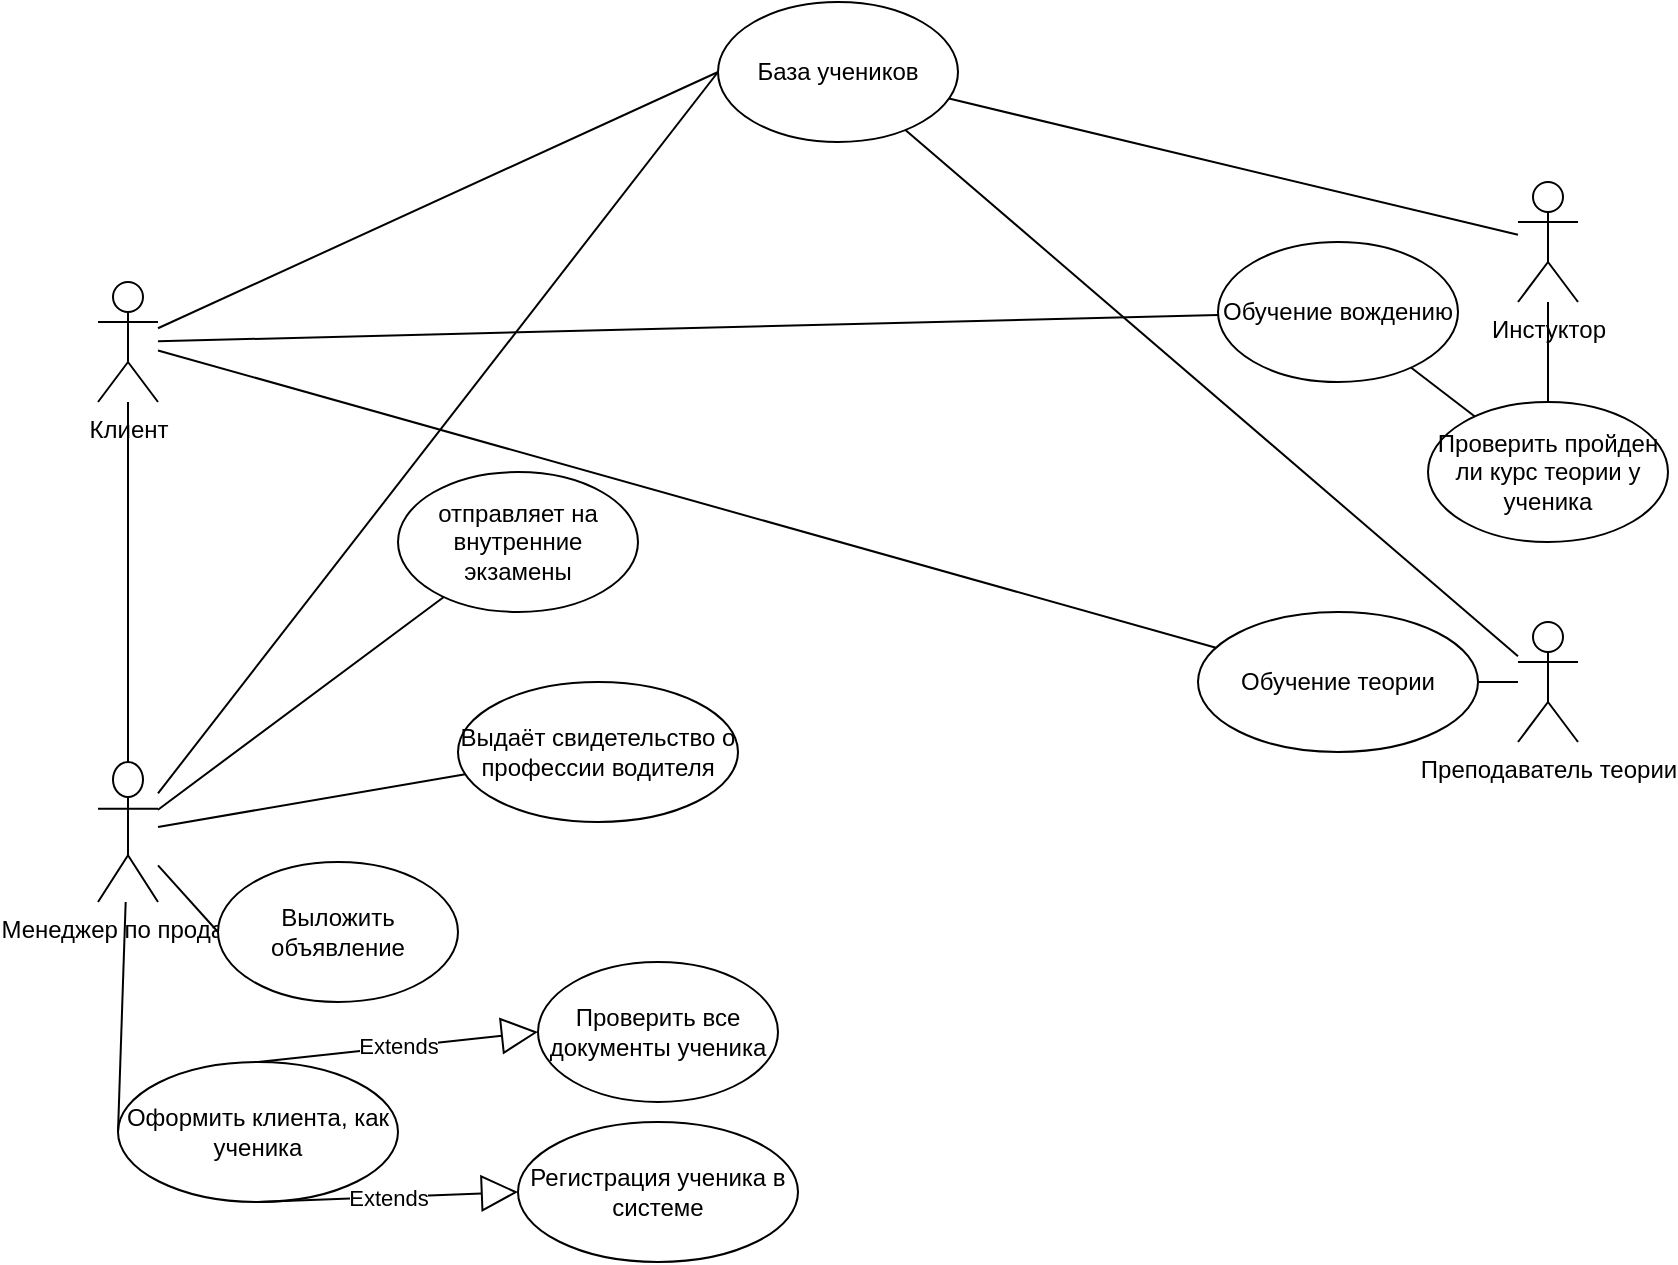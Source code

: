 <mxfile version="24.2.2" type="github">
  <diagram name="Страница — 1" id="dMklHv4wkPNwdMdGU1oO">
    <mxGraphModel dx="1430" dy="781" grid="1" gridSize="10" guides="1" tooltips="1" connect="1" arrows="1" fold="1" page="1" pageScale="1" pageWidth="827" pageHeight="1169" math="0" shadow="0">
      <root>
        <mxCell id="0" />
        <mxCell id="1" parent="0" />
        <mxCell id="X3Yt5psmKC18bbx0COTn-5" value="Клиент" style="shape=umlActor;verticalLabelPosition=bottom;verticalAlign=top;html=1;outlineConnect=0;" parent="1" vertex="1">
          <mxGeometry x="70" y="140" width="30" height="60" as="geometry" />
        </mxCell>
        <mxCell id="X3Yt5psmKC18bbx0COTn-8" value="" style="endArrow=none;html=1;rounded=0;exitX=0;exitY=0.5;exitDx=0;exitDy=0;" parent="1" source="X3Yt5psmKC18bbx0COTn-19" target="X3Yt5psmKC18bbx0COTn-5" edge="1">
          <mxGeometry width="50" height="50" relative="1" as="geometry">
            <mxPoint x="220" y="210" as="sourcePoint" />
            <mxPoint x="350" y="190" as="targetPoint" />
          </mxGeometry>
        </mxCell>
        <mxCell id="X3Yt5psmKC18bbx0COTn-12" value="Менеджер по продажм" style="shape=umlActor;verticalLabelPosition=bottom;verticalAlign=top;html=1;outlineConnect=0;" parent="1" vertex="1">
          <mxGeometry x="70" y="380" width="30" height="70" as="geometry" />
        </mxCell>
        <mxCell id="X3Yt5psmKC18bbx0COTn-13" value="" style="endArrow=none;html=1;rounded=0;exitX=0;exitY=0.5;exitDx=0;exitDy=0;" parent="1" target="X3Yt5psmKC18bbx0COTn-12" edge="1" source="X3Yt5psmKC18bbx0COTn-20">
          <mxGeometry width="50" height="50" relative="1" as="geometry">
            <mxPoint x="220" y="340" as="sourcePoint" />
            <mxPoint x="430" y="190" as="targetPoint" />
          </mxGeometry>
        </mxCell>
        <mxCell id="X3Yt5psmKC18bbx0COTn-14" value="" style="endArrow=none;html=1;rounded=0;entryX=0;entryY=0.5;entryDx=0;entryDy=0;" parent="1" source="X3Yt5psmKC18bbx0COTn-12" target="X3Yt5psmKC18bbx0COTn-19" edge="1">
          <mxGeometry width="50" height="50" relative="1" as="geometry">
            <mxPoint x="380" y="240" as="sourcePoint" />
            <mxPoint x="220" y="210" as="targetPoint" />
          </mxGeometry>
        </mxCell>
        <mxCell id="X3Yt5psmKC18bbx0COTn-19" value="База учеников" style="ellipse;whiteSpace=wrap;html=1;" parent="1" vertex="1">
          <mxGeometry x="380" width="120" height="70" as="geometry" />
        </mxCell>
        <mxCell id="X3Yt5psmKC18bbx0COTn-20" value="Выложить объявление" style="ellipse;whiteSpace=wrap;html=1;" parent="1" vertex="1">
          <mxGeometry x="130" y="430" width="120" height="70" as="geometry" />
        </mxCell>
        <mxCell id="X3Yt5psmKC18bbx0COTn-21" value="Обучение теории" style="ellipse;whiteSpace=wrap;html=1;" parent="1" vertex="1">
          <mxGeometry x="620" y="305" width="140" height="70" as="geometry" />
        </mxCell>
        <mxCell id="X3Yt5psmKC18bbx0COTn-31" value="Оформить клиента, как ученика" style="ellipse;whiteSpace=wrap;html=1;" parent="1" vertex="1">
          <mxGeometry x="80" y="530" width="140" height="70" as="geometry" />
        </mxCell>
        <mxCell id="X3Yt5psmKC18bbx0COTn-32" value="Extends" style="endArrow=block;endSize=16;endFill=0;html=1;rounded=0;exitX=0.5;exitY=0;exitDx=0;exitDy=0;entryX=0;entryY=0.5;entryDx=0;entryDy=0;" parent="1" source="X3Yt5psmKC18bbx0COTn-31" target="aH_jbF-1cLUGGhiyxh1O-4" edge="1">
          <mxGeometry width="160" relative="1" as="geometry">
            <mxPoint x="290" y="260" as="sourcePoint" />
            <mxPoint x="390" y="450" as="targetPoint" />
          </mxGeometry>
        </mxCell>
        <mxCell id="aH_jbF-1cLUGGhiyxh1O-3" value="Регистрация ученика в системе" style="ellipse;whiteSpace=wrap;html=1;" vertex="1" parent="1">
          <mxGeometry x="280" y="560" width="140" height="70" as="geometry" />
        </mxCell>
        <mxCell id="aH_jbF-1cLUGGhiyxh1O-4" value="Проверить все документы ученика" style="ellipse;whiteSpace=wrap;html=1;" vertex="1" parent="1">
          <mxGeometry x="290" y="480" width="120" height="70" as="geometry" />
        </mxCell>
        <mxCell id="aH_jbF-1cLUGGhiyxh1O-5" value="Extends" style="endArrow=block;endSize=16;endFill=0;html=1;rounded=0;exitX=0.5;exitY=1;exitDx=0;exitDy=0;entryX=0;entryY=0.5;entryDx=0;entryDy=0;" edge="1" parent="1" source="X3Yt5psmKC18bbx0COTn-31" target="aH_jbF-1cLUGGhiyxh1O-3">
          <mxGeometry width="160" relative="1" as="geometry">
            <mxPoint x="255" y="585" as="sourcePoint" />
            <mxPoint x="405" y="565" as="targetPoint" />
          </mxGeometry>
        </mxCell>
        <mxCell id="aH_jbF-1cLUGGhiyxh1O-6" value="" style="endArrow=none;html=1;rounded=0;" edge="1" parent="1" source="aH_jbF-1cLUGGhiyxh1O-8" target="X3Yt5psmKC18bbx0COTn-19">
          <mxGeometry width="50" height="50" relative="1" as="geometry">
            <mxPoint x="440" y="200" as="sourcePoint" />
            <mxPoint x="280" y="190" as="targetPoint" />
          </mxGeometry>
        </mxCell>
        <mxCell id="aH_jbF-1cLUGGhiyxh1O-7" value="" style="endArrow=none;html=1;rounded=0;exitX=0;exitY=0.5;exitDx=0;exitDy=0;" edge="1" parent="1" source="X3Yt5psmKC18bbx0COTn-31" target="X3Yt5psmKC18bbx0COTn-12">
          <mxGeometry width="50" height="50" relative="1" as="geometry">
            <mxPoint x="280" y="410" as="sourcePoint" />
            <mxPoint x="120" y="433" as="targetPoint" />
          </mxGeometry>
        </mxCell>
        <mxCell id="aH_jbF-1cLUGGhiyxh1O-8" value="Инстуктор" style="shape=umlActor;verticalLabelPosition=bottom;verticalAlign=top;html=1;outlineConnect=0;" vertex="1" parent="1">
          <mxGeometry x="780" y="90" width="30" height="60" as="geometry" />
        </mxCell>
        <mxCell id="aH_jbF-1cLUGGhiyxh1O-9" value="Преподаватель теории&lt;div&gt;&lt;br&gt;&lt;/div&gt;" style="shape=umlActor;verticalLabelPosition=bottom;verticalAlign=top;html=1;outlineConnect=0;" vertex="1" parent="1">
          <mxGeometry x="780" y="310" width="30" height="60" as="geometry" />
        </mxCell>
        <mxCell id="aH_jbF-1cLUGGhiyxh1O-11" value="" style="endArrow=none;html=1;rounded=0;" edge="1" parent="1" source="aH_jbF-1cLUGGhiyxh1O-9" target="X3Yt5psmKC18bbx0COTn-19">
          <mxGeometry width="50" height="50" relative="1" as="geometry">
            <mxPoint x="750" y="435" as="sourcePoint" />
            <mxPoint x="590" y="425" as="targetPoint" />
          </mxGeometry>
        </mxCell>
        <mxCell id="aH_jbF-1cLUGGhiyxh1O-12" value="" style="endArrow=none;html=1;rounded=0;" edge="1" parent="1" source="aH_jbF-1cLUGGhiyxh1O-25" target="aH_jbF-1cLUGGhiyxh1O-8">
          <mxGeometry width="50" height="50" relative="1" as="geometry">
            <mxPoint x="760" y="445" as="sourcePoint" />
            <mxPoint x="600" y="435" as="targetPoint" />
          </mxGeometry>
        </mxCell>
        <mxCell id="aH_jbF-1cLUGGhiyxh1O-14" value="" style="endArrow=none;html=1;rounded=0;" edge="1" parent="1" source="X3Yt5psmKC18bbx0COTn-21" target="aH_jbF-1cLUGGhiyxh1O-9">
          <mxGeometry width="50" height="50" relative="1" as="geometry">
            <mxPoint x="780" y="465" as="sourcePoint" />
            <mxPoint x="620" y="455" as="targetPoint" />
          </mxGeometry>
        </mxCell>
        <mxCell id="aH_jbF-1cLUGGhiyxh1O-15" value="" style="endArrow=none;html=1;rounded=0;" edge="1" parent="1" source="X3Yt5psmKC18bbx0COTn-5" target="X3Yt5psmKC18bbx0COTn-21">
          <mxGeometry width="50" height="50" relative="1" as="geometry">
            <mxPoint x="790" y="475" as="sourcePoint" />
            <mxPoint x="630" y="465" as="targetPoint" />
          </mxGeometry>
        </mxCell>
        <mxCell id="aH_jbF-1cLUGGhiyxh1O-16" value="" style="endArrow=none;html=1;rounded=0;" edge="1" parent="1" source="aH_jbF-1cLUGGhiyxh1O-25" target="aH_jbF-1cLUGGhiyxh1O-26">
          <mxGeometry width="50" height="50" relative="1" as="geometry">
            <mxPoint x="800" y="485" as="sourcePoint" />
            <mxPoint x="640" y="475" as="targetPoint" />
          </mxGeometry>
        </mxCell>
        <mxCell id="aH_jbF-1cLUGGhiyxh1O-17" value="" style="endArrow=none;html=1;rounded=0;" edge="1" parent="1" source="X3Yt5psmKC18bbx0COTn-5" target="aH_jbF-1cLUGGhiyxh1O-26">
          <mxGeometry width="50" height="50" relative="1" as="geometry">
            <mxPoint x="810" y="495" as="sourcePoint" />
            <mxPoint x="650" y="485" as="targetPoint" />
          </mxGeometry>
        </mxCell>
        <mxCell id="aH_jbF-1cLUGGhiyxh1O-18" value="" style="endArrow=none;html=1;rounded=0;" edge="1" parent="1" source="X3Yt5psmKC18bbx0COTn-12" target="X3Yt5psmKC18bbx0COTn-5">
          <mxGeometry width="50" height="50" relative="1" as="geometry">
            <mxPoint x="820" y="505" as="sourcePoint" />
            <mxPoint x="660" y="495" as="targetPoint" />
          </mxGeometry>
        </mxCell>
        <mxCell id="aH_jbF-1cLUGGhiyxh1O-19" value="" style="endArrow=none;html=1;rounded=0;" edge="1" parent="1" source="aH_jbF-1cLUGGhiyxh1O-27" target="X3Yt5psmKC18bbx0COTn-12">
          <mxGeometry width="50" height="50" relative="1" as="geometry">
            <mxPoint x="830" y="515" as="sourcePoint" />
            <mxPoint x="100" y="430" as="targetPoint" />
          </mxGeometry>
        </mxCell>
        <mxCell id="aH_jbF-1cLUGGhiyxh1O-20" value="" style="endArrow=none;html=1;rounded=0;" edge="1" parent="1" source="aH_jbF-1cLUGGhiyxh1O-28" target="X3Yt5psmKC18bbx0COTn-12">
          <mxGeometry width="50" height="50" relative="1" as="geometry">
            <mxPoint x="840" y="525" as="sourcePoint" />
            <mxPoint x="680" y="515" as="targetPoint" />
          </mxGeometry>
        </mxCell>
        <mxCell id="aH_jbF-1cLUGGhiyxh1O-25" value="Проверить пройден ли курс теории у ученика" style="ellipse;whiteSpace=wrap;html=1;" vertex="1" parent="1">
          <mxGeometry x="735" y="200" width="120" height="70" as="geometry" />
        </mxCell>
        <mxCell id="aH_jbF-1cLUGGhiyxh1O-26" value="Обучение вождению" style="ellipse;whiteSpace=wrap;html=1;" vertex="1" parent="1">
          <mxGeometry x="630" y="120" width="120" height="70" as="geometry" />
        </mxCell>
        <mxCell id="aH_jbF-1cLUGGhiyxh1O-27" value="отправляет на внутренние экзамены" style="ellipse;whiteSpace=wrap;html=1;" vertex="1" parent="1">
          <mxGeometry x="220" y="235" width="120" height="70" as="geometry" />
        </mxCell>
        <mxCell id="aH_jbF-1cLUGGhiyxh1O-28" value="Выдаёт свидетельство о профессии водителя" style="ellipse;whiteSpace=wrap;html=1;" vertex="1" parent="1">
          <mxGeometry x="250" y="340" width="140" height="70" as="geometry" />
        </mxCell>
      </root>
    </mxGraphModel>
  </diagram>
</mxfile>
